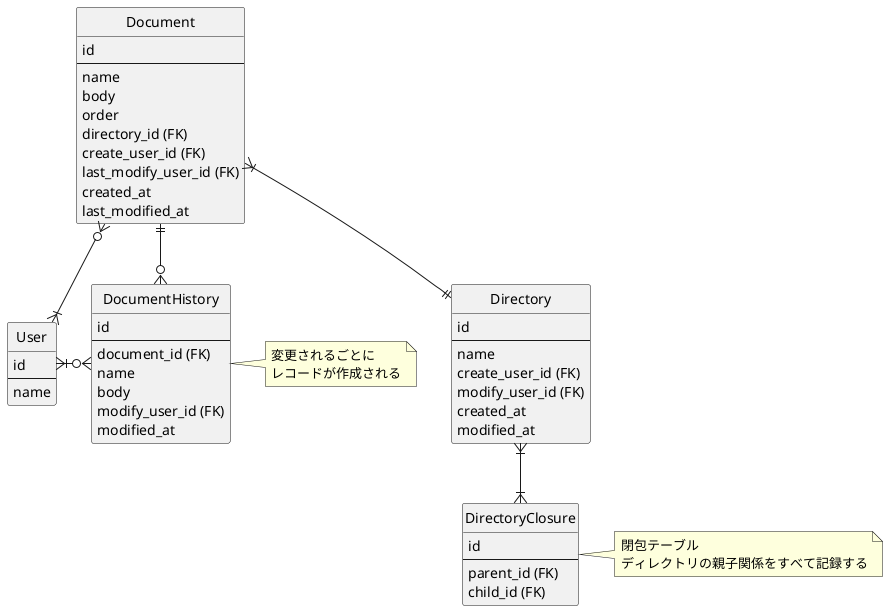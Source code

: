 @@startuml

hide Circle

entity Document {
    id
    --
    name
    body
    order
    directory_id (FK)
    create_user_id (FK)
    last_modify_user_id (FK)
    created_at
    last_modified_at
}

entity DocumentHistory {
    id
    --
    document_id (FK)
    name
    body
    modify_user_id (FK)
    modified_at
}
note right: 変更されるごとに\nレコードが作成される

entity Directory {
    id
    --
    name
    create_user_id (FK)
    modify_user_id (FK)
    created_at
    modified_at
}

entity DirectoryClosure {
    id
    --
    parent_id (FK)
    child_id (FK)
}
note right: 閉包テーブル\nディレクトリの親子関係をすべて記録する 

entity User {
    id
    --
    name
}

Document ||--o{ DocumentHistory
Document }|--|| Directory
Document }o--|{ User
Directory }|--|{ DirectoryClosure
DocumentHistory }o-l-|{ User


@@enduml